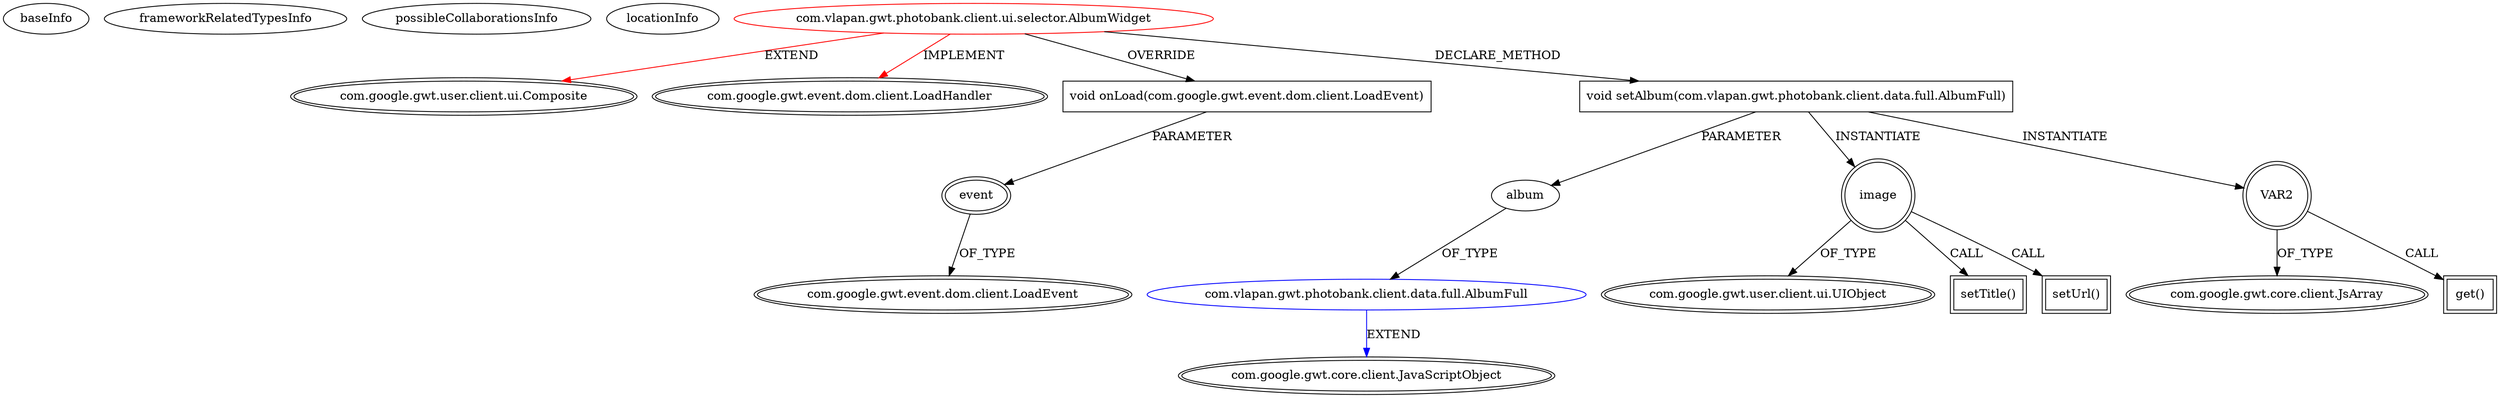 digraph {
baseInfo[graphId=4625,category="extension_graph",isAnonymous=false,possibleRelation=true]
frameworkRelatedTypesInfo[0="com.google.gwt.user.client.ui.Composite",1="com.google.gwt.event.dom.client.LoadHandler"]
possibleCollaborationsInfo[0="4625~CLIENT_METHOD_DECLARATION-PARAMETER_DECLARATION-~com.google.gwt.user.client.ui.Composite com.google.gwt.event.dom.client.LoadHandler ~com.google.gwt.core.client.JavaScriptObject ~false~false"]
locationInfo[projectName="vlapan-PhotoBank",filePath="/vlapan-PhotoBank/PhotoBank-master/src/com/vlapan/gwt/photobank/client/ui/selector/AlbumWidget.java",contextSignature="AlbumWidget",graphId="4625"]
0[label="com.vlapan.gwt.photobank.client.ui.selector.AlbumWidget",vertexType="ROOT_CLIENT_CLASS_DECLARATION",isFrameworkType=false,color=red]
1[label="com.google.gwt.user.client.ui.Composite",vertexType="FRAMEWORK_CLASS_TYPE",isFrameworkType=true,peripheries=2]
2[label="com.google.gwt.event.dom.client.LoadHandler",vertexType="FRAMEWORK_INTERFACE_TYPE",isFrameworkType=true,peripheries=2]
3[label="void onLoad(com.google.gwt.event.dom.client.LoadEvent)",vertexType="OVERRIDING_METHOD_DECLARATION",isFrameworkType=false,shape=box]
4[label="event",vertexType="PARAMETER_DECLARATION",isFrameworkType=true,peripheries=2]
5[label="com.google.gwt.event.dom.client.LoadEvent",vertexType="FRAMEWORK_CLASS_TYPE",isFrameworkType=true,peripheries=2]
6[label="void setAlbum(com.vlapan.gwt.photobank.client.data.full.AlbumFull)",vertexType="CLIENT_METHOD_DECLARATION",isFrameworkType=false,shape=box]
7[label="album",vertexType="PARAMETER_DECLARATION",isFrameworkType=false]
8[label="com.vlapan.gwt.photobank.client.data.full.AlbumFull",vertexType="REFERENCE_CLIENT_CLASS_DECLARATION",isFrameworkType=false,color=blue]
9[label="com.google.gwt.core.client.JavaScriptObject",vertexType="FRAMEWORK_CLASS_TYPE",isFrameworkType=true,peripheries=2]
10[label="image",vertexType="VARIABLE_EXPRESION",isFrameworkType=true,peripheries=2,shape=circle]
12[label="com.google.gwt.user.client.ui.UIObject",vertexType="FRAMEWORK_CLASS_TYPE",isFrameworkType=true,peripheries=2]
11[label="setTitle()",vertexType="INSIDE_CALL",isFrameworkType=true,peripheries=2,shape=box]
14[label="setUrl()",vertexType="INSIDE_CALL",isFrameworkType=true,peripheries=2,shape=box]
15[label="VAR2",vertexType="VARIABLE_EXPRESION",isFrameworkType=true,peripheries=2,shape=circle]
17[label="com.google.gwt.core.client.JsArray",vertexType="FRAMEWORK_CLASS_TYPE",isFrameworkType=true,peripheries=2]
16[label="get()",vertexType="INSIDE_CALL",isFrameworkType=true,peripheries=2,shape=box]
0->1[label="EXTEND",color=red]
0->2[label="IMPLEMENT",color=red]
0->3[label="OVERRIDE"]
4->5[label="OF_TYPE"]
3->4[label="PARAMETER"]
0->6[label="DECLARE_METHOD"]
8->9[label="EXTEND",color=blue]
7->8[label="OF_TYPE"]
6->7[label="PARAMETER"]
6->10[label="INSTANTIATE"]
10->12[label="OF_TYPE"]
10->11[label="CALL"]
10->14[label="CALL"]
6->15[label="INSTANTIATE"]
15->17[label="OF_TYPE"]
15->16[label="CALL"]
}
